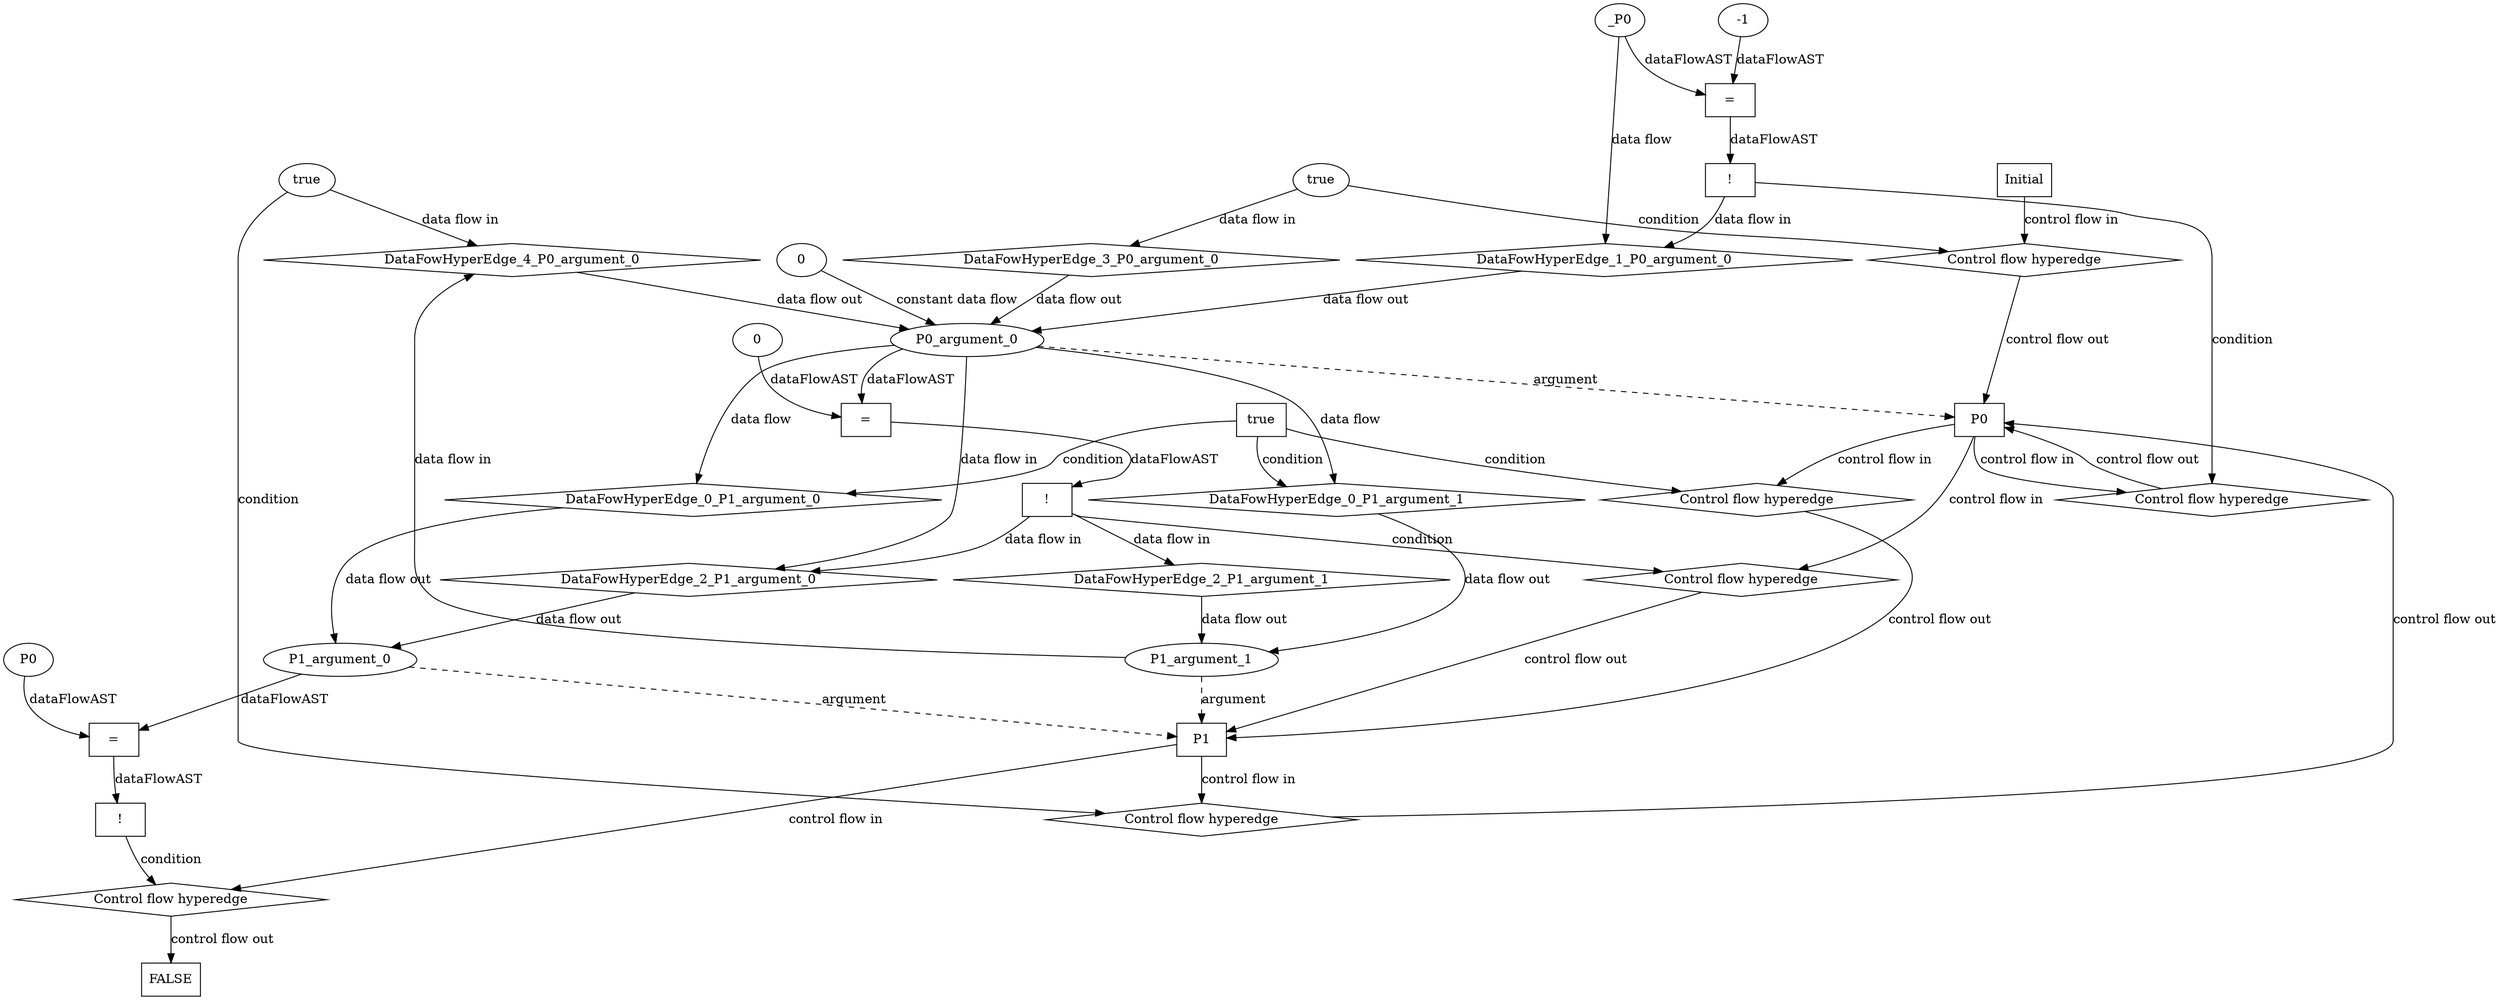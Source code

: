 digraph dag {
"P0" [label="P0" nodeName="P0" class=cfn  shape="rect"];
"P1" [label="P1" nodeName="P1" class=cfn  shape="rect"];
FALSE [label="FALSE" nodeName=FALSE class=cfn  shape="rect"];
Initial [label="Initial" nodeName=Initial class=cfn  shape="rect"];
ControlFowHyperEdge_0 [label="Control flow hyperedge" nodeName=ControlFowHyperEdge_0 class=controlFlowHyperEdge shape="diamond"];
"P0" -> ControlFowHyperEdge_0 [label="control flow in"]
ControlFowHyperEdge_0 -> "P1" [label="control flow out"]
ControlFowHyperEdge_1 [label="Control flow hyperedge" nodeName=ControlFowHyperEdge_1 class=controlFlowHyperEdge shape="diamond"];
"P0" -> ControlFowHyperEdge_1 [label="control flow in"]
ControlFowHyperEdge_1 -> "P0" [label="control flow out"]
ControlFowHyperEdge_2 [label="Control flow hyperedge" nodeName=ControlFowHyperEdge_2 class=controlFlowHyperEdge shape="diamond"];
"P0" -> ControlFowHyperEdge_2 [label="control flow in"]
ControlFowHyperEdge_2 -> "P1" [label="control flow out"]
ControlFowHyperEdge_3 [label="Control flow hyperedge" nodeName=ControlFowHyperEdge_3 class=controlFlowHyperEdge shape="diamond"];
"Initial" -> ControlFowHyperEdge_3 [label="control flow in"]
ControlFowHyperEdge_3 -> "P0" [label="control flow out"]
ControlFowHyperEdge_4 [label="Control flow hyperedge" nodeName=ControlFowHyperEdge_4 class=controlFlowHyperEdge shape="diamond"];
"P1" -> ControlFowHyperEdge_4 [label="control flow in"]
ControlFowHyperEdge_4 -> "P0" [label="control flow out"]
ControlFowHyperEdge_5 [label="Control flow hyperedge" nodeName=ControlFowHyperEdge_5 class=controlFlowHyperEdge shape="diamond"];
"P1" -> ControlFowHyperEdge_5 [label="control flow in"]
ControlFowHyperEdge_5 -> "FALSE" [label="control flow out"]
"P1_argument_0" [label="P1_argument_0" nodeName=argument0 class=argument  head="P1" shape="oval"];
"P1_argument_0" -> "P1"[label="argument" style="dashed"]
"P1_argument_1" [label="P1_argument_1" nodeName=argument1 class=argument  head="P1" shape="oval"];
"P1_argument_1" -> "P1"[label="argument" style="dashed"]
"P0_argument_0" [label="P0_argument_0" nodeName=argument0 class=argument  head="P0" shape="oval"];
"P0_argument_0" -> "P0"[label="argument" style="dashed"]

"true_0" [label="true" nodeName="true_0" class=true shape="rect"];
"true_0" -> "ControlFowHyperEdge_0" [label="condition"];

"P0_argument_0" -> "DataFowHyperEdge_0_P1_argument_0" [label="data flow"];

"P0_argument_0" -> "DataFowHyperEdge_0_P1_argument_1" [label="data flow"];
"xxxP0___P0_1xxxguard_0_node_0" [label="!" nodeName="xxxP0___P0_1xxxguard_0_node_0" class=Operator shape="rect"];
"xxxP0___P0_1xxxguard_0_node_1" [label="=" nodeName="xxxP0___P0_1xxxguard_0_node_1" class=Operator  shape="rect"];
"xxxP0___P0_1xxxguard_0_node_3" [label="-1" nodeName="xxxP0___P0_1xxxguard_0_node_3" class=Literal ];
"xxxP0___P0_1xxxguard_0_node_1" -> "xxxP0___P0_1xxxguard_0_node_0"[label="dataFlowAST"]
"xxxP0___P0_1xxxdataFlow_0_node_0" -> "xxxP0___P0_1xxxguard_0_node_1"[label="dataFlowAST"]
"xxxP0___P0_1xxxguard_0_node_3" -> "xxxP0___P0_1xxxguard_0_node_1"[label="dataFlowAST"]

"xxxP0___P0_1xxxguard_0_node_0" -> "ControlFowHyperEdge_1" [label="condition"];
"xxxP0___P0_1xxxdataFlow_0_node_0" [label="_P0" nodeName="xxxP0___P0_1xxxdataFlow_0_node_0" class=Constant ];

"xxxP0___P0_1xxxdataFlow_0_node_0" -> "DataFowHyperEdge_1_P0_argument_0" [label="data flow"];
"xxxP1___P0_2xxxguard_0_node_0" [label="!" nodeName="xxxP1___P0_2xxxguard_0_node_0" class=Operator shape="rect"];
"xxxP1___P0_2xxxguard_0_node_1" [label="=" nodeName="xxxP1___P0_2xxxguard_0_node_1" class=Operator  shape="rect"];
"xxxP1___P0_2xxxguard_0_node_3" [label="0" nodeName="xxxP1___P0_2xxxguard_0_node_3" class=Literal ];
"xxxP1___P0_2xxxguard_0_node_1" -> "xxxP1___P0_2xxxguard_0_node_0"[label="dataFlowAST"]
"P0_argument_0" -> "xxxP1___P0_2xxxguard_0_node_1"[label="dataFlowAST"]
"xxxP1___P0_2xxxguard_0_node_3" -> "xxxP1___P0_2xxxguard_0_node_1"[label="dataFlowAST"]

"xxxP1___P0_2xxxguard_0_node_0" -> "ControlFowHyperEdge_2" [label="condition"];
"xxxP0___Initial_3xxxguard_0_node_0" [label="true" nodeName="xxxP0___Initial_3xxxguard_0_node_0" class=BoolValue ];

"xxxP0___Initial_3xxxguard_0_node_0" -> "ControlFowHyperEdge_3" [label="condition"];
"xxxP0___P1_4xxxguard_0_node_0" [label="true" nodeName="xxxP0___P1_4xxxguard_0_node_0" class=BoolValue ];

"xxxP0___P1_4xxxguard_0_node_0" -> "ControlFowHyperEdge_4" [label="condition"];
"xxxFALSE___P1_5xxxguard_0_node_0" [label="!" nodeName="xxxFALSE___P1_5xxxguard_0_node_0" class=Operator shape="rect"];
"xxxFALSE___P1_5xxxguard_0_node_1" [label="=" nodeName="xxxFALSE___P1_5xxxguard_0_node_1" class=Operator  shape="rect"];
"xxxFALSE___P1_5xxxguard_0_node_2" [label="P0" nodeName="xxxFALSE___P1_5xxxguard_0_node_2" class=Constant ];
"xxxFALSE___P1_5xxxguard_0_node_1" -> "xxxFALSE___P1_5xxxguard_0_node_0"[label="dataFlowAST"]
"xxxFALSE___P1_5xxxguard_0_node_2" -> "xxxFALSE___P1_5xxxguard_0_node_1"[label="dataFlowAST"]
"P1_argument_0" -> "xxxFALSE___P1_5xxxguard_0_node_1"[label="dataFlowAST"]

"xxxFALSE___P1_5xxxguard_0_node_0" -> "ControlFowHyperEdge_5" [label="condition"];
"DataFowHyperEdge_0_P1_argument_0" [label="DataFowHyperEdge_0_P1_argument_0" nodeName="DataFowHyperEdge_0_P1_argument_0" class=DataFlowHyperedge shape="diamond"];
"DataFowHyperEdge_0_P1_argument_0" -> "P1_argument_0"[label="data flow out"]
"true_0" -> "DataFowHyperEdge_0_P1_argument_0" [label="condition"];
"DataFowHyperEdge_0_P1_argument_1" [label="DataFowHyperEdge_0_P1_argument_1" nodeName="DataFowHyperEdge_0_P1_argument_1" class=DataFlowHyperedge shape="diamond"];
"DataFowHyperEdge_0_P1_argument_1" -> "P1_argument_1"[label="data flow out"]
"true_0" -> "DataFowHyperEdge_0_P1_argument_1" [label="condition"];
"DataFowHyperEdge_1_P0_argument_0" [label="DataFowHyperEdge_1_P0_argument_0" nodeName="DataFowHyperEdge_1_P0_argument_0" class=DataFlowHyperedge shape="diamond"];
"DataFowHyperEdge_1_P0_argument_0" -> "P0_argument_0"[label="data flow out"]
"xxxP0___P0_1xxxguard_0_node_0" -> "DataFowHyperEdge_1_P0_argument_0"[label="data flow in"]
"DataFowHyperEdge_2_P1_argument_0" [label="DataFowHyperEdge_2_P1_argument_0" nodeName="DataFowHyperEdge_2_P1_argument_0" class=DataFlowHyperedge shape="diamond"];
"DataFowHyperEdge_2_P1_argument_0" -> "P1_argument_0"[label="data flow out"]
"xxxP1___P0_2xxxguard_0_node_0" -> "DataFowHyperEdge_2_P1_argument_0"[label="data flow in"]
"DataFowHyperEdge_2_P1_argument_1" [label="DataFowHyperEdge_2_P1_argument_1" nodeName="DataFowHyperEdge_2_P1_argument_1" class=DataFlowHyperedge shape="diamond"];
"DataFowHyperEdge_2_P1_argument_1" -> "P1_argument_1"[label="data flow out"]
"xxxP1___P0_2xxxguard_0_node_0" -> "DataFowHyperEdge_2_P1_argument_1"[label="data flow in"]
"DataFowHyperEdge_3_P0_argument_0" [label="DataFowHyperEdge_3_P0_argument_0" nodeName="DataFowHyperEdge_3_P0_argument_0" class=DataFlowHyperedge shape="diamond"];
"DataFowHyperEdge_3_P0_argument_0" -> "P0_argument_0"[label="data flow out"]
"xxxP0___Initial_3xxxguard_0_node_0" -> "DataFowHyperEdge_3_P0_argument_0"[label="data flow in"]
"DataFowHyperEdge_4_P0_argument_0" [label="DataFowHyperEdge_4_P0_argument_0" nodeName="DataFowHyperEdge_4_P0_argument_0" class=DataFlowHyperedge shape="diamond"];
"DataFowHyperEdge_4_P0_argument_0" -> "P0_argument_0"[label="data flow out"]
"xxxP0___P1_4xxxguard_0_node_0" -> "DataFowHyperEdge_4_P0_argument_0"[label="data flow in"]
"xxxP1___P0_0xxxP0_argument_0_constant_0" [label="0" nodeName="xxxP1___P0_0xxxP0_argument_0_constant_0" class=Constant];
"xxxP1___P0_0xxxP0_argument_0_constant_0" -> "P0_argument_0" [label="constant data flow"];
"P0_argument_0" -> "DataFowHyperEdge_2_P1_argument_0"[label="data flow in"]
"P1_argument_1" -> "DataFowHyperEdge_4_P0_argument_0"[label="data flow in"]




}
